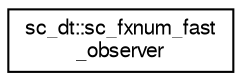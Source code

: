 digraph "Graphical Class Hierarchy"
{
  edge [fontname="FreeSans",fontsize="10",labelfontname="FreeSans",labelfontsize="10"];
  node [fontname="FreeSans",fontsize="10",shape=record];
  rankdir="LR";
  Node0 [label="sc_dt::sc_fxnum_fast\l_observer",height=0.2,width=0.4,color="black", fillcolor="white", style="filled",URL="$a01572.html"];
}
